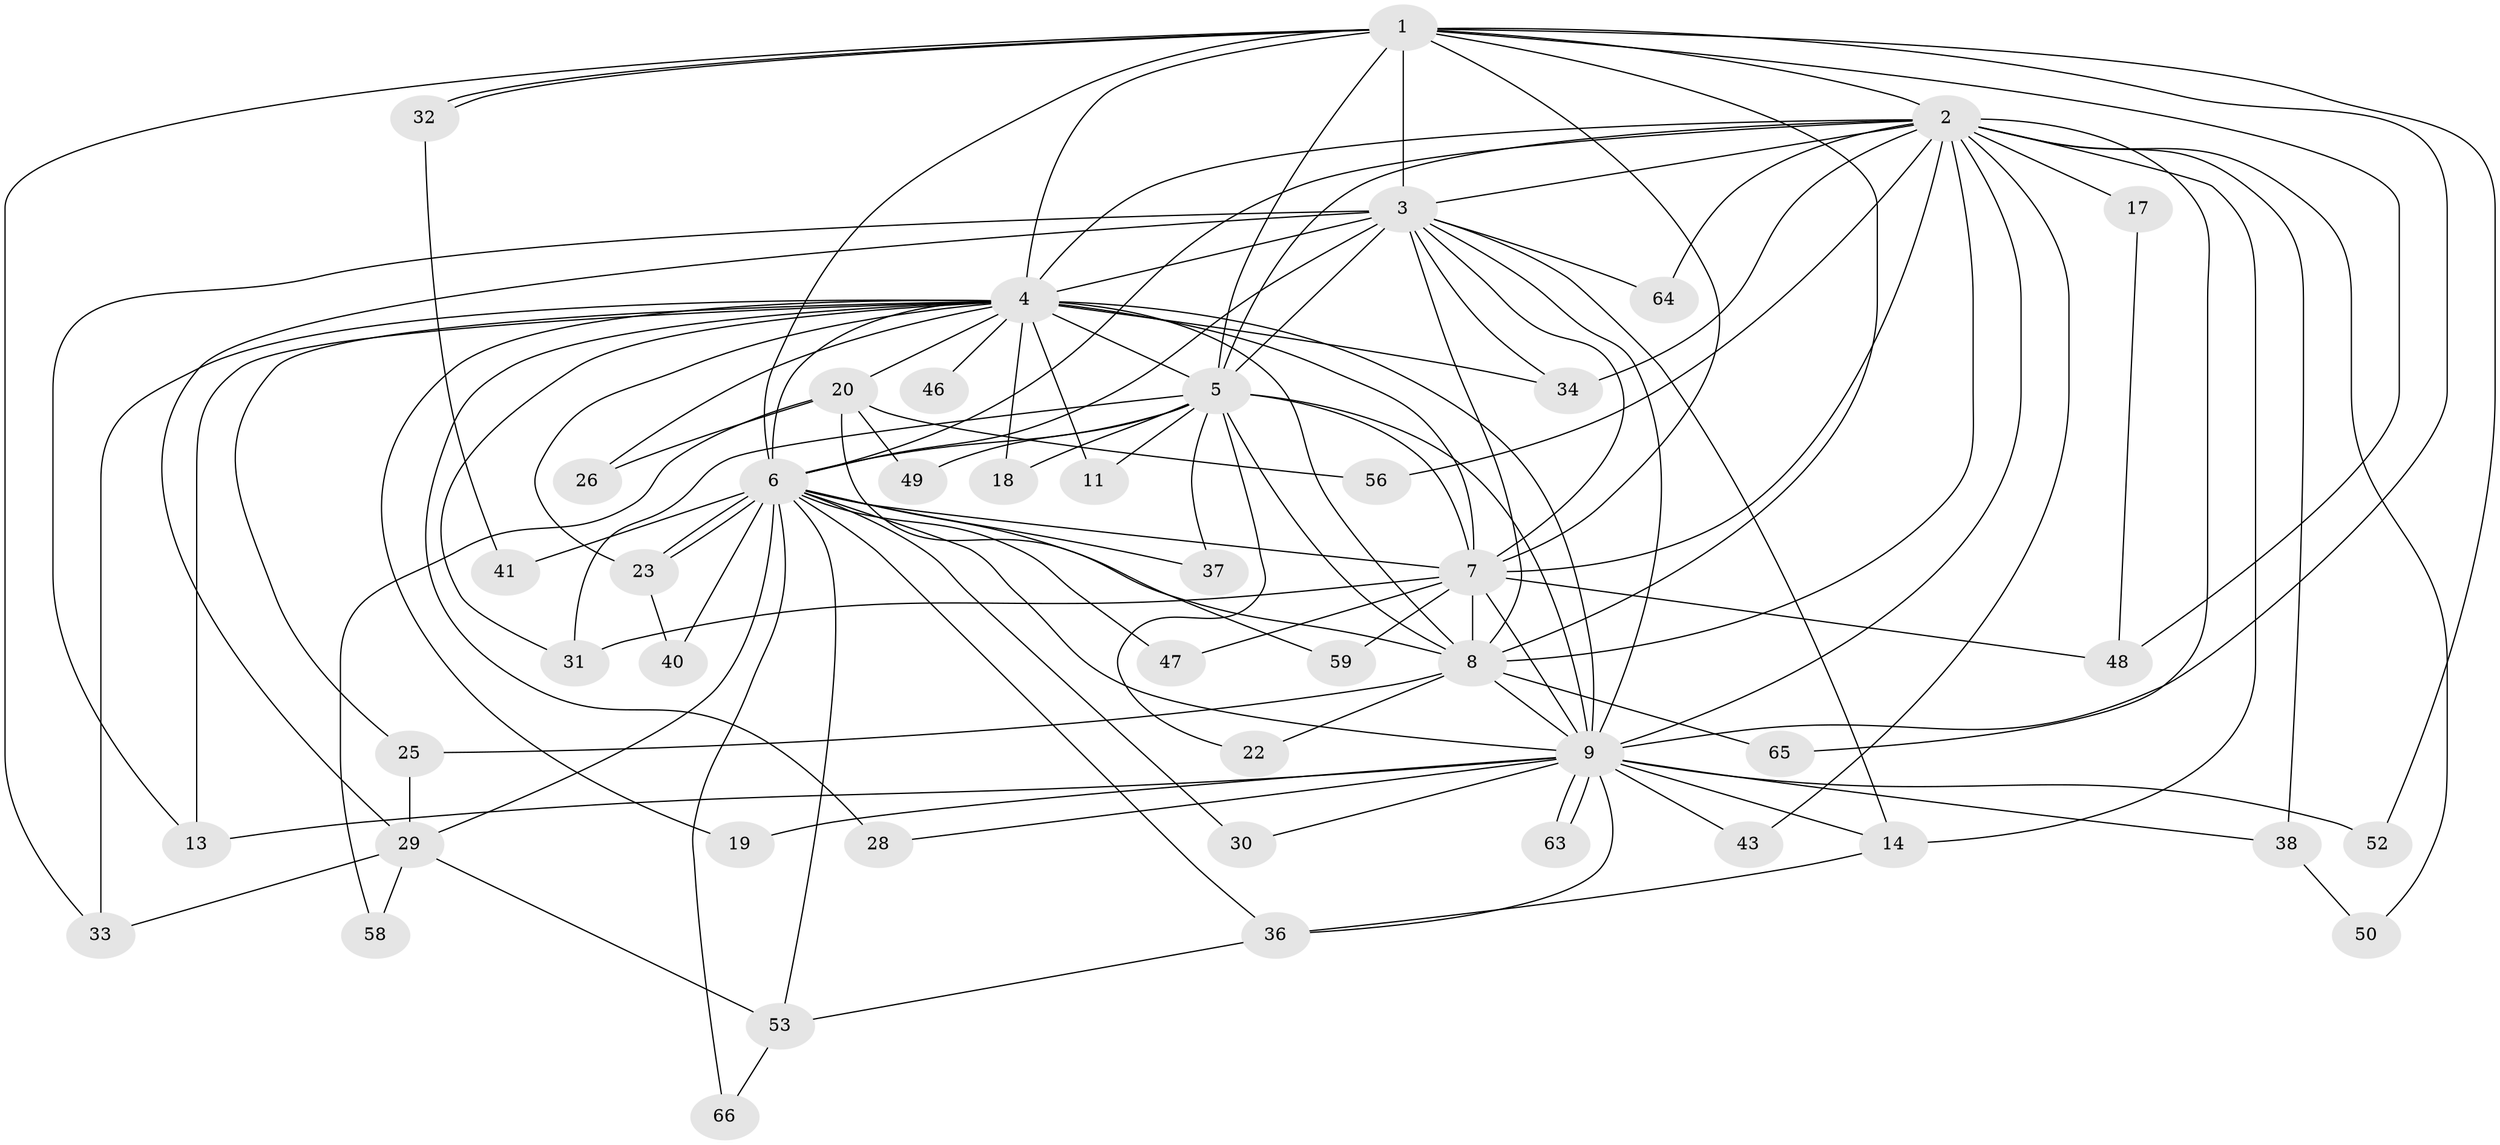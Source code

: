 // original degree distribution, {15: 0.015151515151515152, 17: 0.030303030303030304, 16: 0.015151515151515152, 18: 0.030303030303030304, 22: 0.015151515151515152, 13: 0.015151515151515152, 14: 0.015151515151515152, 20: 0.015151515151515152, 2: 0.5303030303030303, 3: 0.22727272727272727, 4: 0.030303030303030304, 5: 0.045454545454545456, 6: 0.015151515151515152}
// Generated by graph-tools (version 1.1) at 2025/11/02/27/25 16:11:02]
// undirected, 47 vertices, 119 edges
graph export_dot {
graph [start="1"]
  node [color=gray90,style=filled];
  1 [super="+51"];
  2 [super="+16"];
  3 [super="+35"];
  4 [super="+10"];
  5 [super="+15"];
  6 [super="+27"];
  7 [super="+45"];
  8 [super="+24"];
  9 [super="+12"];
  11;
  13 [super="+62"];
  14 [super="+39"];
  17;
  18;
  19;
  20 [super="+21"];
  22;
  23 [super="+44"];
  25;
  26;
  28;
  29 [super="+57"];
  30;
  31;
  32;
  33 [super="+54"];
  34 [super="+55"];
  36 [super="+42"];
  37;
  38;
  40;
  41;
  43;
  46;
  47;
  48 [super="+61"];
  49;
  50;
  52;
  53 [super="+60"];
  56;
  58;
  59;
  63;
  64;
  65;
  66;
  1 -- 2;
  1 -- 3 [weight=2];
  1 -- 4 [weight=2];
  1 -- 5;
  1 -- 6;
  1 -- 7;
  1 -- 8;
  1 -- 9;
  1 -- 32;
  1 -- 32;
  1 -- 33;
  1 -- 48;
  1 -- 52;
  2 -- 3;
  2 -- 4 [weight=3];
  2 -- 5;
  2 -- 6;
  2 -- 7;
  2 -- 8;
  2 -- 9;
  2 -- 14;
  2 -- 17 [weight=2];
  2 -- 34;
  2 -- 38;
  2 -- 43;
  2 -- 56;
  2 -- 64;
  2 -- 65;
  2 -- 50;
  3 -- 4 [weight=2];
  3 -- 5;
  3 -- 6;
  3 -- 7;
  3 -- 8 [weight=3];
  3 -- 9;
  3 -- 29;
  3 -- 64;
  3 -- 14;
  3 -- 13;
  3 -- 34;
  4 -- 5 [weight=3];
  4 -- 6 [weight=2];
  4 -- 7 [weight=2];
  4 -- 8 [weight=2];
  4 -- 9 [weight=2];
  4 -- 11;
  4 -- 13;
  4 -- 19;
  4 -- 20 [weight=3];
  4 -- 26;
  4 -- 31;
  4 -- 34;
  4 -- 46;
  4 -- 18;
  4 -- 25;
  4 -- 28;
  4 -- 33;
  4 -- 23;
  5 -- 6 [weight=2];
  5 -- 7;
  5 -- 8;
  5 -- 9;
  5 -- 11;
  5 -- 18;
  5 -- 22;
  5 -- 31;
  5 -- 37;
  5 -- 49;
  6 -- 7;
  6 -- 8;
  6 -- 9 [weight=2];
  6 -- 23;
  6 -- 23;
  6 -- 30;
  6 -- 36;
  6 -- 37;
  6 -- 40;
  6 -- 41;
  6 -- 47;
  6 -- 53;
  6 -- 66;
  6 -- 29;
  7 -- 8;
  7 -- 9;
  7 -- 47;
  7 -- 48;
  7 -- 59;
  7 -- 31;
  8 -- 9;
  8 -- 22;
  8 -- 25;
  8 -- 65;
  9 -- 13;
  9 -- 14;
  9 -- 19;
  9 -- 28;
  9 -- 30;
  9 -- 38;
  9 -- 52;
  9 -- 63;
  9 -- 63;
  9 -- 43;
  9 -- 36;
  14 -- 36;
  17 -- 48;
  20 -- 26;
  20 -- 56;
  20 -- 49;
  20 -- 58;
  20 -- 59;
  23 -- 40;
  25 -- 29;
  29 -- 33;
  29 -- 58;
  29 -- 53;
  32 -- 41;
  36 -- 53;
  38 -- 50;
  53 -- 66;
}
